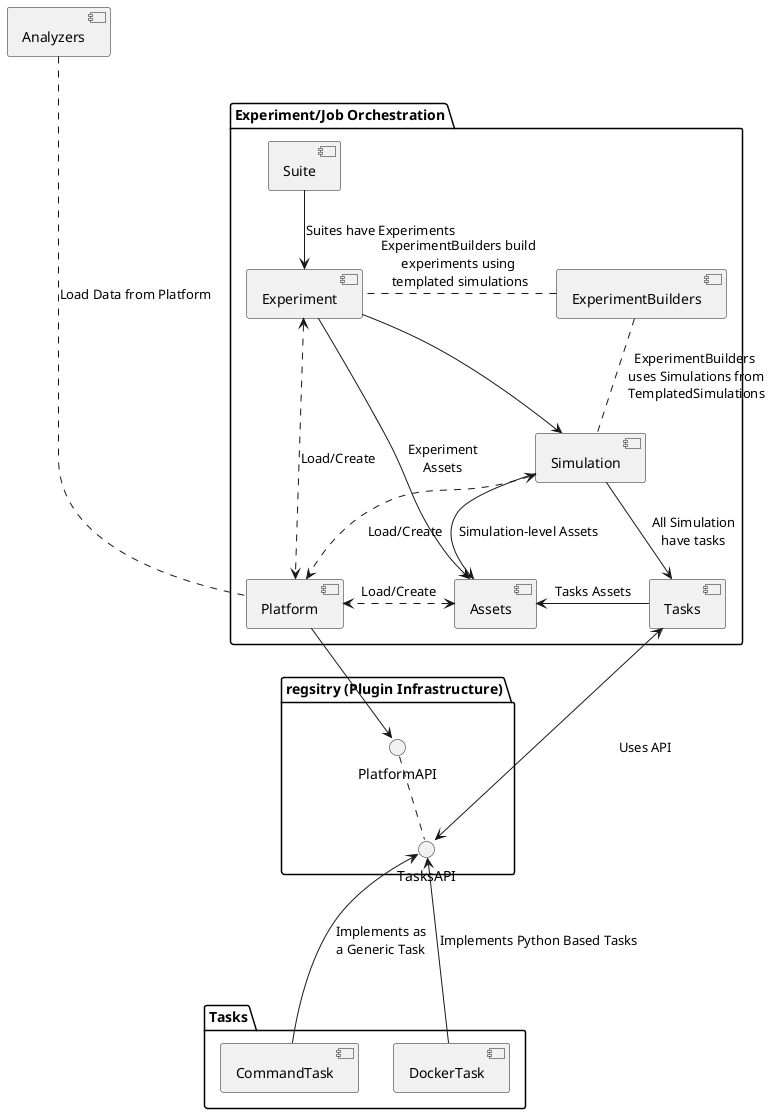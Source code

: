 @startuml

[Analyzers]
package "Experiment/Job Orchestration" as ejo {
    [Assets]
    [Experiment]
    [ExperimentBuilders]
    [Simulation]
    [Tasks]
    [Platform]
    [Suite]
}


package "regsitry (Plugin Infrastructure)" as regsitry {
    () "PlatformAPI" as PlatformAPI
    () "TasksAPI" as TasksAPI
}
package "Tasks" as tasks {
  [CommandTask]
  [DockerTask]
}

Analyzers ..... Platform: Load Data from Platform
ExperimentBuilders . Experiment: ExperimentBuilders build \nexperiments using \ntemplated simulations
ExperimentBuilders . Simulation : ExperimentBuilders\n uses Simulations from\n TemplatedSimulations
Platform --> PlatformAPI
PlatformAPI .. TasksAPI
[Suite] -down-> Experiment : Suites have Experiments
[Assets] <.> Platform : Load/Create
[Experiment] <.down.> Platform : Load/Create
[Experiment] -down-> Simulation
[Experiment] -right-> [Assets] : Experiment\nAssets
[Simulation] -> Assets: Simulation-level Assets
[Simulation] <.> Platform : Load/Create
[Simulation] -down-> [Tasks] : All Simulation\nhave tasks
[Tasks] -> Assets : Tasks Assets
[Tasks] <---> TasksAPI : Uses API
TasksAPI <-right-- CommandTask : Implements as\na Generic Task
TasksAPI <-down-- DockerTask: Implements Python Based Tasks
@enduml